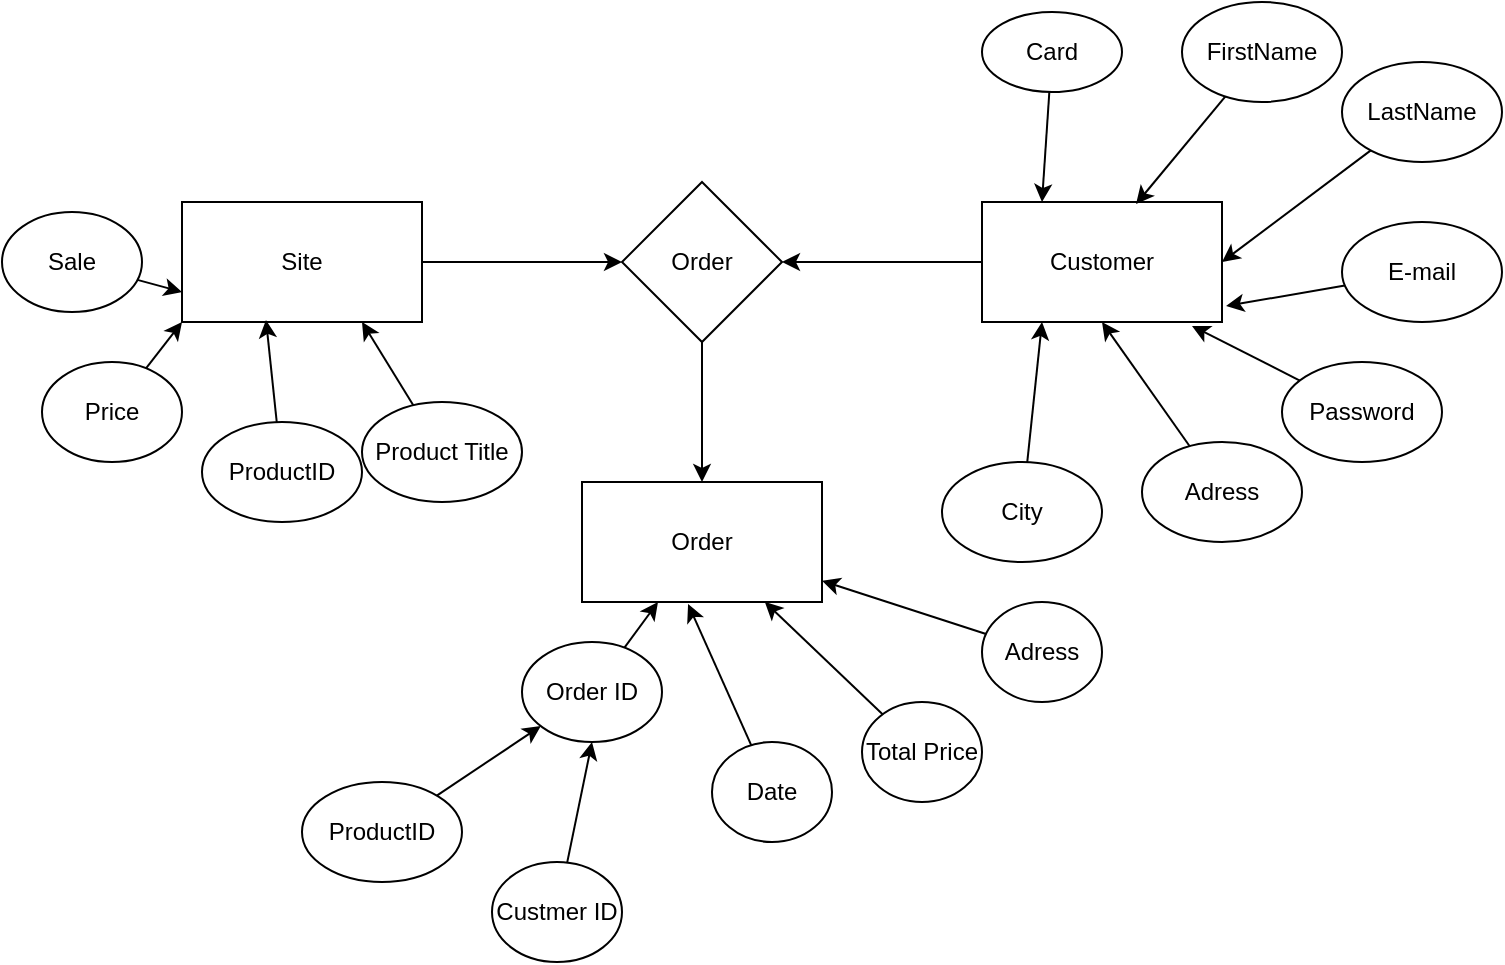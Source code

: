 <mxfile>
    <diagram id="K5U2pVxkF52E_CT4-xt8" name="Page-1">
        <mxGraphModel dx="1130" dy="519" grid="1" gridSize="10" guides="1" tooltips="1" connect="1" arrows="1" fold="1" page="1" pageScale="1" pageWidth="850" pageHeight="1100" background="none" math="0" shadow="0">
            <root>
                <mxCell id="0"/>
                <mxCell id="1" parent="0"/>
                <mxCell id="5" style="edgeStyle=none;html=1;" parent="1" source="2" target="4" edge="1">
                    <mxGeometry relative="1" as="geometry"/>
                </mxCell>
                <mxCell id="2" value="Site" style="rounded=0;whiteSpace=wrap;html=1;" parent="1" vertex="1">
                    <mxGeometry x="100" y="110" width="120" height="60" as="geometry"/>
                </mxCell>
                <mxCell id="6" style="edgeStyle=none;html=1;" parent="1" source="3" target="4" edge="1">
                    <mxGeometry relative="1" as="geometry"/>
                </mxCell>
                <mxCell id="3" value="Customer" style="rounded=0;whiteSpace=wrap;html=1;" parent="1" vertex="1">
                    <mxGeometry x="500" y="110" width="120" height="60" as="geometry"/>
                </mxCell>
                <mxCell id="8" style="edgeStyle=none;html=1;entryX=0.5;entryY=0;entryDx=0;entryDy=0;" parent="1" source="4" target="7" edge="1">
                    <mxGeometry relative="1" as="geometry"/>
                </mxCell>
                <mxCell id="4" value="Order" style="rhombus;whiteSpace=wrap;html=1;" parent="1" vertex="1">
                    <mxGeometry x="320" y="100" width="80" height="80" as="geometry"/>
                </mxCell>
                <mxCell id="7" value="Order" style="rounded=0;whiteSpace=wrap;html=1;" parent="1" vertex="1">
                    <mxGeometry x="300" y="250" width="120" height="60" as="geometry"/>
                </mxCell>
                <mxCell id="17" style="edgeStyle=none;html=1;entryX=0.875;entryY=1.033;entryDx=0;entryDy=0;entryPerimeter=0;" parent="1" source="9" target="3" edge="1">
                    <mxGeometry relative="1" as="geometry"/>
                </mxCell>
                <mxCell id="9" value="Password" style="ellipse;whiteSpace=wrap;html=1;" parent="1" vertex="1">
                    <mxGeometry x="650" y="190" width="80" height="50" as="geometry"/>
                </mxCell>
                <mxCell id="15" style="edgeStyle=none;html=1;entryX=1.017;entryY=0.867;entryDx=0;entryDy=0;entryPerimeter=0;" parent="1" source="10" target="3" edge="1">
                    <mxGeometry relative="1" as="geometry"/>
                </mxCell>
                <mxCell id="10" value="E-mail" style="ellipse;whiteSpace=wrap;html=1;" parent="1" vertex="1">
                    <mxGeometry x="680" y="120" width="80" height="50" as="geometry"/>
                </mxCell>
                <mxCell id="18" style="edgeStyle=none;html=1;entryX=0.5;entryY=1;entryDx=0;entryDy=0;" parent="1" source="11" target="3" edge="1">
                    <mxGeometry relative="1" as="geometry"/>
                </mxCell>
                <mxCell id="11" value="Adress" style="ellipse;whiteSpace=wrap;html=1;" parent="1" vertex="1">
                    <mxGeometry x="580" y="230" width="80" height="50" as="geometry"/>
                </mxCell>
                <mxCell id="16" style="edgeStyle=none;html=1;entryX=1;entryY=0.5;entryDx=0;entryDy=0;" parent="1" source="12" target="3" edge="1">
                    <mxGeometry relative="1" as="geometry"/>
                </mxCell>
                <mxCell id="12" value="LastName" style="ellipse;whiteSpace=wrap;html=1;" parent="1" vertex="1">
                    <mxGeometry x="680" y="40" width="80" height="50" as="geometry"/>
                </mxCell>
                <mxCell id="14" style="edgeStyle=none;html=1;entryX=0.642;entryY=0.017;entryDx=0;entryDy=0;entryPerimeter=0;" parent="1" source="13" target="3" edge="1">
                    <mxGeometry relative="1" as="geometry"/>
                </mxCell>
                <mxCell id="13" value="FirstName" style="ellipse;whiteSpace=wrap;html=1;" parent="1" vertex="1">
                    <mxGeometry x="600" y="10" width="80" height="50" as="geometry"/>
                </mxCell>
                <mxCell id="21" style="edgeStyle=none;html=1;entryX=0.25;entryY=1;entryDx=0;entryDy=0;" parent="1" source="20" target="3" edge="1">
                    <mxGeometry relative="1" as="geometry"/>
                </mxCell>
                <mxCell id="20" value="City" style="ellipse;whiteSpace=wrap;html=1;" parent="1" vertex="1">
                    <mxGeometry x="480" y="240" width="80" height="50" as="geometry"/>
                </mxCell>
                <mxCell id="23" style="edgeStyle=none;html=1;entryX=0.75;entryY=1;entryDx=0;entryDy=0;" parent="1" source="22" target="2" edge="1">
                    <mxGeometry relative="1" as="geometry"/>
                </mxCell>
                <mxCell id="22" value="Product Title" style="ellipse;whiteSpace=wrap;html=1;" parent="1" vertex="1">
                    <mxGeometry x="190" y="210" width="80" height="50" as="geometry"/>
                </mxCell>
                <mxCell id="25" style="edgeStyle=none;html=1;entryX=0.35;entryY=0.983;entryDx=0;entryDy=0;entryPerimeter=0;" parent="1" source="24" target="2" edge="1">
                    <mxGeometry relative="1" as="geometry"/>
                </mxCell>
                <mxCell id="24" value="ProductID" style="ellipse;whiteSpace=wrap;html=1;" parent="1" vertex="1">
                    <mxGeometry x="110" y="220" width="80" height="50" as="geometry"/>
                </mxCell>
                <mxCell id="27" style="edgeStyle=none;html=1;entryX=0;entryY=1;entryDx=0;entryDy=0;" parent="1" source="26" target="2" edge="1">
                    <mxGeometry relative="1" as="geometry"/>
                </mxCell>
                <mxCell id="26" value="Price" style="ellipse;whiteSpace=wrap;html=1;" parent="1" vertex="1">
                    <mxGeometry x="30" y="190" width="70" height="50" as="geometry"/>
                </mxCell>
                <mxCell id="29" style="edgeStyle=none;html=1;entryX=0;entryY=0.75;entryDx=0;entryDy=0;" parent="1" source="28" target="2" edge="1">
                    <mxGeometry relative="1" as="geometry"/>
                </mxCell>
                <mxCell id="28" value="Sale" style="ellipse;whiteSpace=wrap;html=1;" parent="1" vertex="1">
                    <mxGeometry x="10" y="115" width="70" height="50" as="geometry"/>
                </mxCell>
                <mxCell id="31" style="edgeStyle=none;html=1;" parent="1" source="30" target="7" edge="1">
                    <mxGeometry relative="1" as="geometry"/>
                </mxCell>
                <mxCell id="30" value="Order ID" style="ellipse;whiteSpace=wrap;html=1;" parent="1" vertex="1">
                    <mxGeometry x="270" y="330" width="70" height="50" as="geometry"/>
                </mxCell>
                <mxCell id="46" style="edgeStyle=none;html=1;entryX=0.5;entryY=1;entryDx=0;entryDy=0;" parent="1" source="32" target="30" edge="1">
                    <mxGeometry relative="1" as="geometry"/>
                </mxCell>
                <mxCell id="32" value="Custmer ID" style="ellipse;whiteSpace=wrap;html=1;" parent="1" vertex="1">
                    <mxGeometry x="255" y="440" width="65" height="50" as="geometry"/>
                </mxCell>
                <mxCell id="35" style="edgeStyle=none;html=1;" parent="1" source="34" target="7" edge="1">
                    <mxGeometry relative="1" as="geometry"/>
                </mxCell>
                <mxCell id="34" value="Total Price" style="ellipse;whiteSpace=wrap;html=1;" parent="1" vertex="1">
                    <mxGeometry x="440" y="360" width="60" height="50" as="geometry"/>
                </mxCell>
                <mxCell id="37" style="edgeStyle=none;html=1;" parent="1" source="36" target="7" edge="1">
                    <mxGeometry relative="1" as="geometry"/>
                </mxCell>
                <mxCell id="36" value="Adress" style="ellipse;whiteSpace=wrap;html=1;" parent="1" vertex="1">
                    <mxGeometry x="500" y="310" width="60" height="50" as="geometry"/>
                </mxCell>
                <mxCell id="39" style="edgeStyle=none;html=1;entryX=0.442;entryY=1.017;entryDx=0;entryDy=0;entryPerimeter=0;" parent="1" source="38" target="7" edge="1">
                    <mxGeometry relative="1" as="geometry"/>
                </mxCell>
                <mxCell id="38" value="Date" style="ellipse;whiteSpace=wrap;html=1;" parent="1" vertex="1">
                    <mxGeometry x="365" y="380" width="60" height="50" as="geometry"/>
                </mxCell>
                <mxCell id="41" style="edgeStyle=none;html=1;entryX=0.25;entryY=0;entryDx=0;entryDy=0;" parent="1" source="40" target="3" edge="1">
                    <mxGeometry relative="1" as="geometry"/>
                </mxCell>
                <mxCell id="40" value="Card" style="ellipse;whiteSpace=wrap;html=1;" parent="1" vertex="1">
                    <mxGeometry x="500" y="15" width="70" height="40" as="geometry"/>
                </mxCell>
                <mxCell id="47" style="edgeStyle=none;html=1;" parent="1" source="42" target="30" edge="1">
                    <mxGeometry relative="1" as="geometry"/>
                </mxCell>
                <mxCell id="42" value="ProductID" style="ellipse;whiteSpace=wrap;html=1;" parent="1" vertex="1">
                    <mxGeometry x="160" y="400" width="80" height="50" as="geometry"/>
                </mxCell>
            </root>
        </mxGraphModel>
    </diagram>
</mxfile>